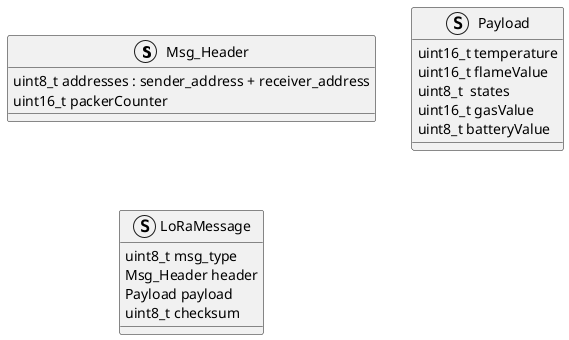 @startuml

struct Msg_Header
{
    uint8_t addresses : sender_address + receiver_address
    uint16_t packerCounter
}
struct Payload
{
    uint16_t temperature
    uint16_t flameValue
    uint8_t  states
    uint16_t gasValue
    uint8_t batteryValue

}
struct LoRaMessage
{
    uint8_t msg_type
    Msg_Header header
    Payload payload
    uint8_t checksum
}
@enduml